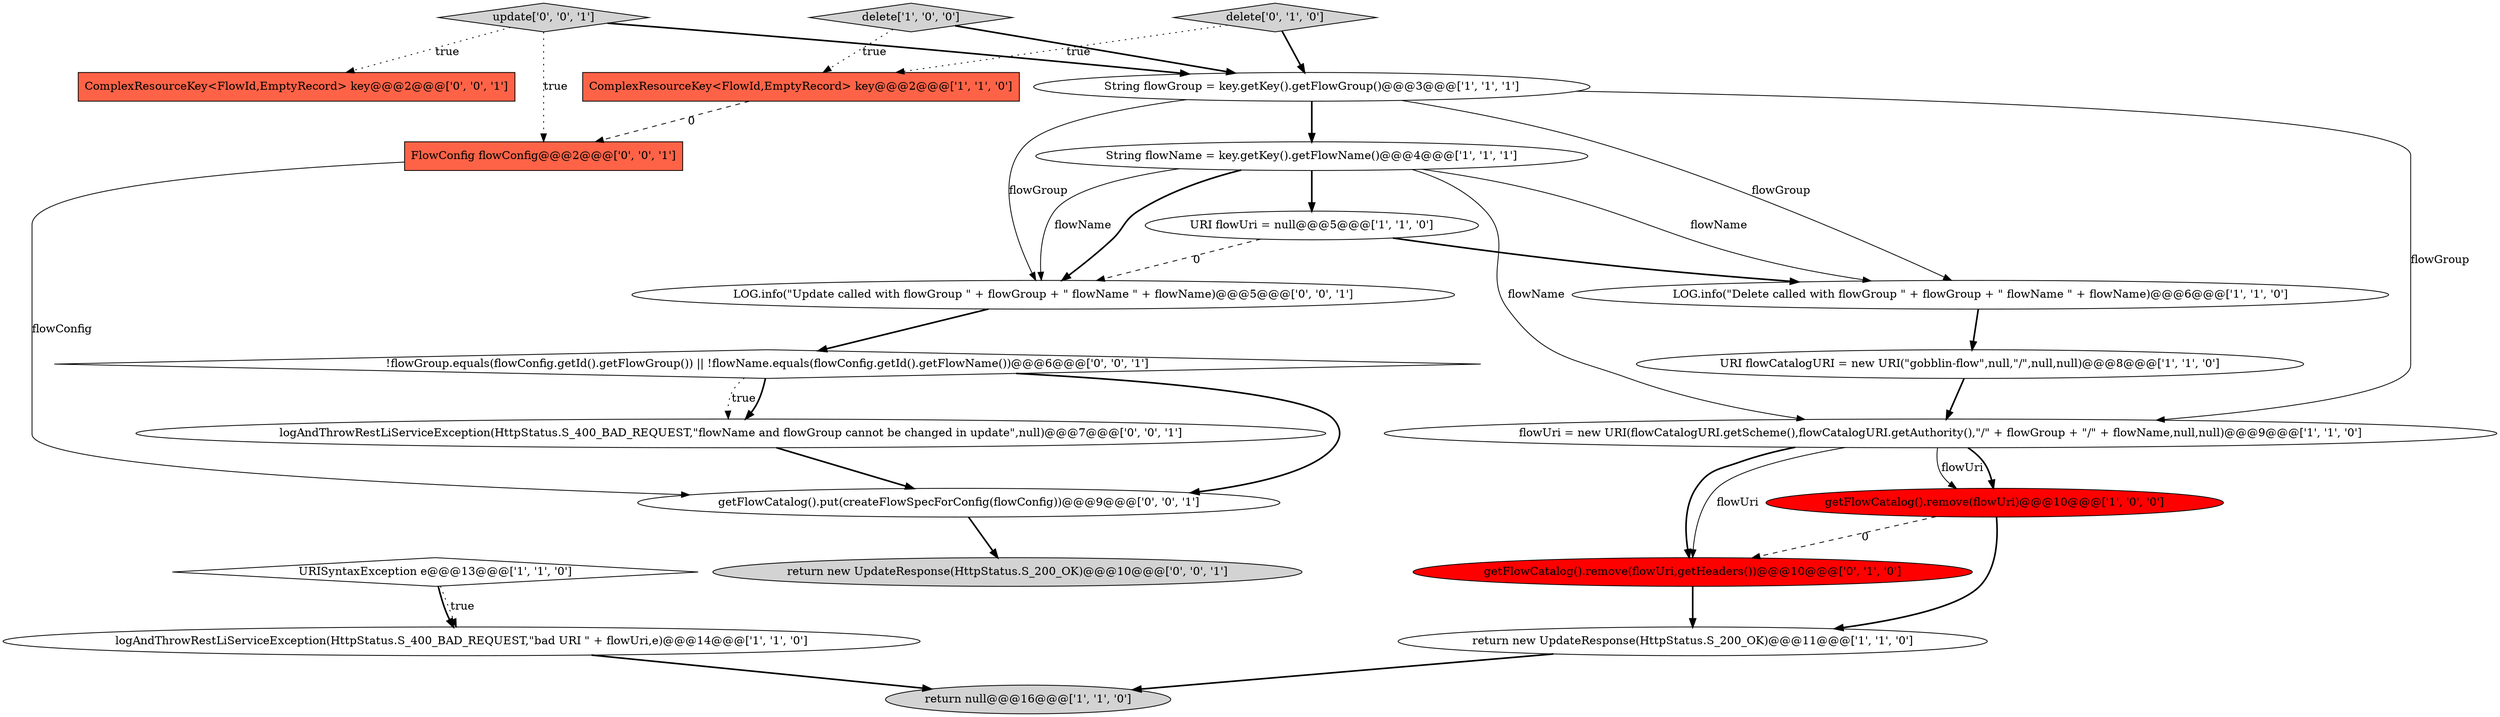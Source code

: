 digraph {
12 [style = filled, label = "ComplexResourceKey<FlowId,EmptyRecord> key@@@2@@@['1', '1', '0']", fillcolor = tomato, shape = box image = "AAA0AAABBB1BBB"];
9 [style = filled, label = "flowUri = new URI(flowCatalogURI.getScheme(),flowCatalogURI.getAuthority(),\"/\" + flowGroup + \"/\" + flowName,null,null)@@@9@@@['1', '1', '0']", fillcolor = white, shape = ellipse image = "AAA0AAABBB1BBB"];
16 [style = filled, label = "return new UpdateResponse(HttpStatus.S_200_OK)@@@10@@@['0', '0', '1']", fillcolor = lightgray, shape = ellipse image = "AAA0AAABBB3BBB"];
11 [style = filled, label = "delete['1', '0', '0']", fillcolor = lightgray, shape = diamond image = "AAA0AAABBB1BBB"];
20 [style = filled, label = "logAndThrowRestLiServiceException(HttpStatus.S_400_BAD_REQUEST,\"flowName and flowGroup cannot be changed in update\",null)@@@7@@@['0', '0', '1']", fillcolor = white, shape = ellipse image = "AAA0AAABBB3BBB"];
6 [style = filled, label = "URI flowUri = null@@@5@@@['1', '1', '0']", fillcolor = white, shape = ellipse image = "AAA0AAABBB1BBB"];
13 [style = filled, label = "getFlowCatalog().remove(flowUri,getHeaders())@@@10@@@['0', '1', '0']", fillcolor = red, shape = ellipse image = "AAA1AAABBB2BBB"];
17 [style = filled, label = "ComplexResourceKey<FlowId,EmptyRecord> key@@@2@@@['0', '0', '1']", fillcolor = tomato, shape = box image = "AAA0AAABBB3BBB"];
2 [style = filled, label = "LOG.info(\"Delete called with flowGroup \" + flowGroup + \" flowName \" + flowName)@@@6@@@['1', '1', '0']", fillcolor = white, shape = ellipse image = "AAA0AAABBB1BBB"];
18 [style = filled, label = "update['0', '0', '1']", fillcolor = lightgray, shape = diamond image = "AAA0AAABBB3BBB"];
22 [style = filled, label = "!flowGroup.equals(flowConfig.getId().getFlowGroup()) || !flowName.equals(flowConfig.getId().getFlowName())@@@6@@@['0', '0', '1']", fillcolor = white, shape = diamond image = "AAA0AAABBB3BBB"];
15 [style = filled, label = "getFlowCatalog().put(createFlowSpecForConfig(flowConfig))@@@9@@@['0', '0', '1']", fillcolor = white, shape = ellipse image = "AAA0AAABBB3BBB"];
21 [style = filled, label = "LOG.info(\"Update called with flowGroup \" + flowGroup + \" flowName \" + flowName)@@@5@@@['0', '0', '1']", fillcolor = white, shape = ellipse image = "AAA0AAABBB3BBB"];
5 [style = filled, label = "logAndThrowRestLiServiceException(HttpStatus.S_400_BAD_REQUEST,\"bad URI \" + flowUri,e)@@@14@@@['1', '1', '0']", fillcolor = white, shape = ellipse image = "AAA0AAABBB1BBB"];
4 [style = filled, label = "return null@@@16@@@['1', '1', '0']", fillcolor = lightgray, shape = ellipse image = "AAA0AAABBB1BBB"];
0 [style = filled, label = "URI flowCatalogURI = new URI(\"gobblin-flow\",null,\"/\",null,null)@@@8@@@['1', '1', '0']", fillcolor = white, shape = ellipse image = "AAA0AAABBB1BBB"];
7 [style = filled, label = "return new UpdateResponse(HttpStatus.S_200_OK)@@@11@@@['1', '1', '0']", fillcolor = white, shape = ellipse image = "AAA0AAABBB1BBB"];
19 [style = filled, label = "FlowConfig flowConfig@@@2@@@['0', '0', '1']", fillcolor = tomato, shape = box image = "AAA0AAABBB3BBB"];
8 [style = filled, label = "String flowName = key.getKey().getFlowName()@@@4@@@['1', '1', '1']", fillcolor = white, shape = ellipse image = "AAA0AAABBB1BBB"];
1 [style = filled, label = "getFlowCatalog().remove(flowUri)@@@10@@@['1', '0', '0']", fillcolor = red, shape = ellipse image = "AAA1AAABBB1BBB"];
10 [style = filled, label = "String flowGroup = key.getKey().getFlowGroup()@@@3@@@['1', '1', '1']", fillcolor = white, shape = ellipse image = "AAA0AAABBB1BBB"];
14 [style = filled, label = "delete['0', '1', '0']", fillcolor = lightgray, shape = diamond image = "AAA0AAABBB2BBB"];
3 [style = filled, label = "URISyntaxException e@@@13@@@['1', '1', '0']", fillcolor = white, shape = diamond image = "AAA0AAABBB1BBB"];
6->21 [style = dashed, label="0"];
10->2 [style = solid, label="flowGroup"];
0->9 [style = bold, label=""];
22->15 [style = bold, label=""];
14->12 [style = dotted, label="true"];
8->21 [style = solid, label="flowName"];
11->12 [style = dotted, label="true"];
18->19 [style = dotted, label="true"];
14->10 [style = bold, label=""];
19->15 [style = solid, label="flowConfig"];
8->6 [style = bold, label=""];
9->1 [style = solid, label="flowUri"];
7->4 [style = bold, label=""];
15->16 [style = bold, label=""];
1->7 [style = bold, label=""];
6->2 [style = bold, label=""];
8->2 [style = solid, label="flowName"];
1->13 [style = dashed, label="0"];
3->5 [style = bold, label=""];
2->0 [style = bold, label=""];
8->9 [style = solid, label="flowName"];
9->13 [style = solid, label="flowUri"];
10->21 [style = solid, label="flowGroup"];
3->5 [style = dotted, label="true"];
22->20 [style = dotted, label="true"];
10->8 [style = bold, label=""];
22->20 [style = bold, label=""];
18->10 [style = bold, label=""];
12->19 [style = dashed, label="0"];
21->22 [style = bold, label=""];
11->10 [style = bold, label=""];
13->7 [style = bold, label=""];
10->9 [style = solid, label="flowGroup"];
5->4 [style = bold, label=""];
8->21 [style = bold, label=""];
18->17 [style = dotted, label="true"];
9->1 [style = bold, label=""];
20->15 [style = bold, label=""];
9->13 [style = bold, label=""];
}
